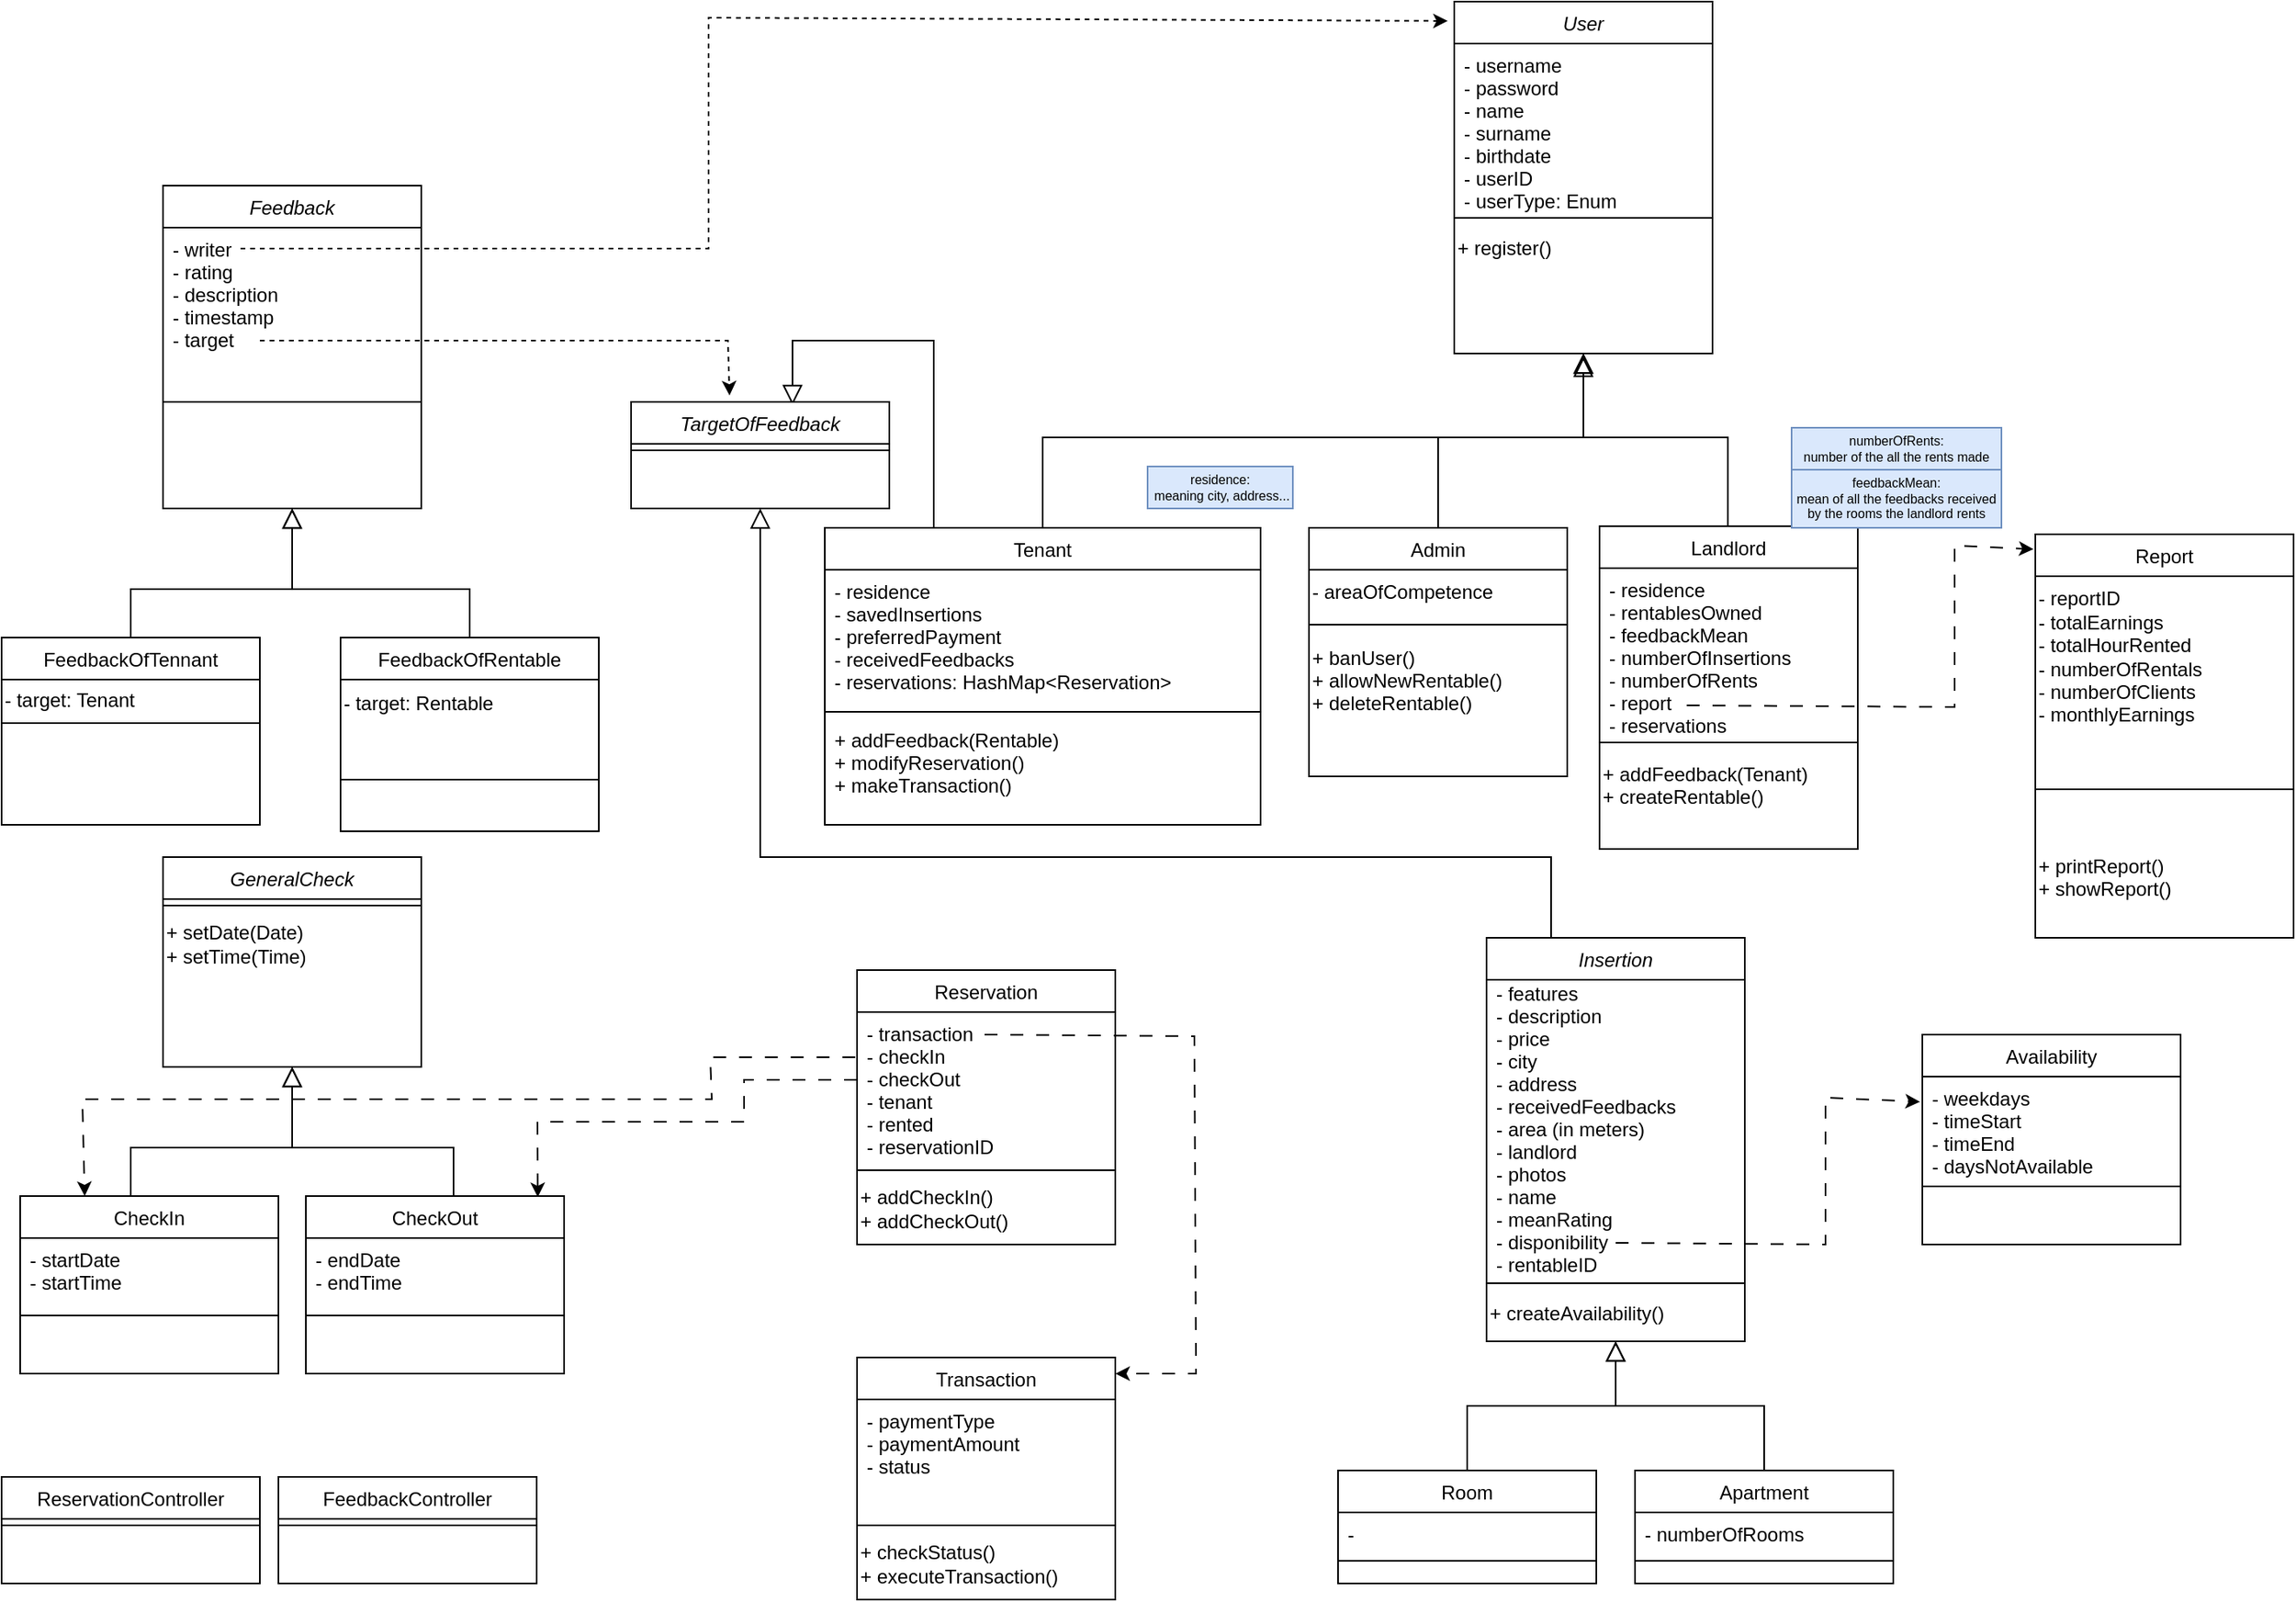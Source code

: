<mxfile version="22.1.3" type="github">
  <diagram id="C5RBs43oDa-KdzZeNtuy" name="Page-1">
    <mxGraphModel dx="2195" dy="731" grid="1" gridSize="10" guides="1" tooltips="1" connect="1" arrows="1" fold="1" page="1" pageScale="1" pageWidth="827" pageHeight="1169" math="0" shadow="0">
      <root>
        <mxCell id="WIyWlLk6GJQsqaUBKTNV-0" />
        <mxCell id="WIyWlLk6GJQsqaUBKTNV-1" parent="WIyWlLk6GJQsqaUBKTNV-0" />
        <mxCell id="zkfFHV4jXpPFQw0GAbJ--0" value="User" style="swimlane;fontStyle=2;align=center;verticalAlign=top;childLayout=stackLayout;horizontal=1;startSize=26;horizontalStack=0;resizeParent=1;resizeLast=0;collapsible=1;marginBottom=0;rounded=0;shadow=0;strokeWidth=1;" parent="WIyWlLk6GJQsqaUBKTNV-1" vertex="1">
          <mxGeometry x="220" y="40" width="160" height="218" as="geometry">
            <mxRectangle x="220" y="40" width="160" height="26" as="alternateBounds" />
          </mxGeometry>
        </mxCell>
        <mxCell id="zkfFHV4jXpPFQw0GAbJ--1" value="- username&#xa;- password&#xa;- name&#xa;- surname&#xa;- birthdate&#xa;- userID&#xa;- userType: Enum&#xa;" style="text;align=left;verticalAlign=top;spacingLeft=4;spacingRight=4;overflow=hidden;rotatable=0;points=[[0,0.5],[1,0.5]];portConstraint=eastwest;" parent="zkfFHV4jXpPFQw0GAbJ--0" vertex="1">
          <mxGeometry y="26" width="160" height="104" as="geometry" />
        </mxCell>
        <mxCell id="zkfFHV4jXpPFQw0GAbJ--4" value="" style="line;html=1;strokeWidth=1;align=left;verticalAlign=middle;spacingTop=-1;spacingLeft=3;spacingRight=3;rotatable=0;labelPosition=right;points=[];portConstraint=eastwest;" parent="zkfFHV4jXpPFQw0GAbJ--0" vertex="1">
          <mxGeometry y="130" width="160" height="8" as="geometry" />
        </mxCell>
        <mxCell id="p2NiV_iMH0gN7rx2WyT5-13" value="+ register()" style="text;html=1;align=left;verticalAlign=middle;resizable=0;points=[];autosize=1;strokeColor=none;fillColor=none;" parent="zkfFHV4jXpPFQw0GAbJ--0" vertex="1">
          <mxGeometry y="138" width="160" height="30" as="geometry" />
        </mxCell>
        <mxCell id="zkfFHV4jXpPFQw0GAbJ--6" value="Tenant" style="swimlane;fontStyle=0;align=center;verticalAlign=top;childLayout=stackLayout;horizontal=1;startSize=26;horizontalStack=0;resizeParent=1;resizeLast=0;collapsible=1;marginBottom=0;rounded=0;shadow=0;strokeWidth=1;" parent="WIyWlLk6GJQsqaUBKTNV-1" vertex="1">
          <mxGeometry x="-170" y="366" width="270" height="184" as="geometry">
            <mxRectangle x="130" y="380" width="160" height="26" as="alternateBounds" />
          </mxGeometry>
        </mxCell>
        <mxCell id="zkfFHV4jXpPFQw0GAbJ--7" value="- residence&#xa;- savedInsertions&#xa;- preferredPayment&#xa;- receivedFeedbacks&#xa;- reservations: HashMap&lt;Reservation&gt;&#xa;&#xa;" style="text;align=left;verticalAlign=top;spacingLeft=4;spacingRight=4;overflow=hidden;rotatable=0;points=[[0,0.5],[1,0.5]];portConstraint=eastwest;" parent="zkfFHV4jXpPFQw0GAbJ--6" vertex="1">
          <mxGeometry y="26" width="270" height="84" as="geometry" />
        </mxCell>
        <mxCell id="zkfFHV4jXpPFQw0GAbJ--9" value="" style="line;html=1;strokeWidth=1;align=left;verticalAlign=middle;spacingTop=-1;spacingLeft=3;spacingRight=3;rotatable=0;labelPosition=right;points=[];portConstraint=eastwest;" parent="zkfFHV4jXpPFQw0GAbJ--6" vertex="1">
          <mxGeometry y="110" width="270" height="8" as="geometry" />
        </mxCell>
        <mxCell id="zkfFHV4jXpPFQw0GAbJ--11" value="+ addFeedback(Rentable)&#xa;+ modifyReservation()&#xa;+ makeTransaction()&#xa;&#xa;" style="text;align=left;verticalAlign=top;spacingLeft=4;spacingRight=4;overflow=hidden;rotatable=0;points=[[0,0.5],[1,0.5]];portConstraint=eastwest;" parent="zkfFHV4jXpPFQw0GAbJ--6" vertex="1">
          <mxGeometry y="118" width="270" height="62" as="geometry" />
        </mxCell>
        <mxCell id="zkfFHV4jXpPFQw0GAbJ--12" value="" style="endArrow=block;endSize=10;endFill=0;shadow=0;strokeWidth=1;rounded=0;edgeStyle=elbowEdgeStyle;elbow=vertical;" parent="WIyWlLk6GJQsqaUBKTNV-1" source="zkfFHV4jXpPFQw0GAbJ--6" target="zkfFHV4jXpPFQw0GAbJ--0" edge="1">
          <mxGeometry width="160" relative="1" as="geometry">
            <mxPoint x="200" y="203" as="sourcePoint" />
            <mxPoint x="200" y="203" as="targetPoint" />
            <Array as="points">
              <mxPoint x="160" y="310" />
            </Array>
          </mxGeometry>
        </mxCell>
        <mxCell id="zkfFHV4jXpPFQw0GAbJ--13" value="Landlord" style="swimlane;fontStyle=0;align=center;verticalAlign=top;childLayout=stackLayout;horizontal=1;startSize=26;horizontalStack=0;resizeParent=1;resizeLast=0;collapsible=1;marginBottom=0;rounded=0;shadow=0;strokeWidth=1;" parent="WIyWlLk6GJQsqaUBKTNV-1" vertex="1">
          <mxGeometry x="310" y="365" width="160" height="200" as="geometry">
            <mxRectangle x="340" y="380" width="170" height="26" as="alternateBounds" />
          </mxGeometry>
        </mxCell>
        <mxCell id="zkfFHV4jXpPFQw0GAbJ--14" value="- residence&#xa;- rentablesOwned&#xa;- feedbackMean&#xa;- numberOfInsertions&#xa;- numberOfRents&#xa;- report&#xa;- reservations&#xa;" style="text;align=left;verticalAlign=top;spacingLeft=4;spacingRight=4;overflow=hidden;rotatable=0;points=[[0,0.5],[1,0.5]];portConstraint=eastwest;" parent="zkfFHV4jXpPFQw0GAbJ--13" vertex="1">
          <mxGeometry y="26" width="160" height="104" as="geometry" />
        </mxCell>
        <mxCell id="zkfFHV4jXpPFQw0GAbJ--15" value="" style="line;html=1;strokeWidth=1;align=left;verticalAlign=middle;spacingTop=-1;spacingLeft=3;spacingRight=3;rotatable=0;labelPosition=right;points=[];portConstraint=eastwest;" parent="zkfFHV4jXpPFQw0GAbJ--13" vertex="1">
          <mxGeometry y="130" width="160" height="8" as="geometry" />
        </mxCell>
        <mxCell id="p2NiV_iMH0gN7rx2WyT5-9" value="&lt;div&gt;+ addFeedback(Tenant)&lt;/div&gt;&lt;div&gt;+ createRentable()&lt;/div&gt;&lt;div&gt;&lt;br&gt;&lt;/div&gt;" style="text;html=1;align=left;verticalAlign=middle;resizable=0;points=[];autosize=1;strokeColor=none;fillColor=none;" parent="zkfFHV4jXpPFQw0GAbJ--13" vertex="1">
          <mxGeometry y="138" width="160" height="60" as="geometry" />
        </mxCell>
        <mxCell id="zkfFHV4jXpPFQw0GAbJ--16" value="" style="endArrow=block;endSize=10;endFill=0;shadow=0;strokeWidth=1;rounded=0;edgeStyle=elbowEdgeStyle;elbow=vertical;" parent="WIyWlLk6GJQsqaUBKTNV-1" edge="1">
          <mxGeometry width="160" relative="1" as="geometry">
            <mxPoint x="389.52" y="365" as="sourcePoint" />
            <mxPoint x="300" y="260" as="targetPoint" />
            <Array as="points">
              <mxPoint x="350" y="310" />
            </Array>
          </mxGeometry>
        </mxCell>
        <mxCell id="zkfFHV4jXpPFQw0GAbJ--17" value="FeedbackOfTennant" style="swimlane;fontStyle=0;align=center;verticalAlign=top;childLayout=stackLayout;horizontal=1;startSize=26;horizontalStack=0;resizeParent=1;resizeLast=0;collapsible=1;marginBottom=0;rounded=0;shadow=0;strokeWidth=1;" parent="WIyWlLk6GJQsqaUBKTNV-1" vertex="1">
          <mxGeometry x="-680" y="434" width="160" height="116" as="geometry">
            <mxRectangle x="550" y="140" width="160" height="26" as="alternateBounds" />
          </mxGeometry>
        </mxCell>
        <mxCell id="zkfFHV4jXpPFQw0GAbJ--23" value="" style="line;html=1;strokeWidth=1;align=left;verticalAlign=middle;spacingTop=-1;spacingLeft=3;spacingRight=3;rotatable=0;labelPosition=right;points=[];portConstraint=eastwest;" parent="zkfFHV4jXpPFQw0GAbJ--17" vertex="1">
          <mxGeometry y="26" width="160" height="54" as="geometry" />
        </mxCell>
        <mxCell id="wfxfI5iOZnwXjlkPvfiG-5" value="Report" style="swimlane;fontStyle=0;align=center;verticalAlign=top;childLayout=stackLayout;horizontal=1;startSize=26;horizontalStack=0;resizeParent=1;resizeLast=0;collapsible=1;marginBottom=0;rounded=0;shadow=0;strokeWidth=1;" parent="WIyWlLk6GJQsqaUBKTNV-1" vertex="1">
          <mxGeometry x="580" y="370" width="160" height="250" as="geometry">
            <mxRectangle x="340" y="380" width="170" height="26" as="alternateBounds" />
          </mxGeometry>
        </mxCell>
        <mxCell id="p2NiV_iMH0gN7rx2WyT5-6" value="&lt;div&gt;- reportID&lt;/div&gt;&lt;div&gt;- totalEarnings&lt;/div&gt;&lt;div&gt;- totalHourRented&lt;/div&gt;&lt;div&gt;- numberOfRentals&lt;/div&gt;&lt;div&gt;- numberOfClients&lt;br&gt;&lt;/div&gt;&lt;div&gt;- monthlyEarnings&lt;br&gt;&lt;/div&gt;" style="text;html=1;align=left;verticalAlign=middle;resizable=0;points=[];autosize=1;strokeColor=none;fillColor=none;" parent="wfxfI5iOZnwXjlkPvfiG-5" vertex="1">
          <mxGeometry y="26" width="160" height="100" as="geometry" />
        </mxCell>
        <mxCell id="wfxfI5iOZnwXjlkPvfiG-7" value="" style="line;html=1;strokeWidth=1;align=left;verticalAlign=middle;spacingTop=-1;spacingLeft=3;spacingRight=3;rotatable=0;labelPosition=right;points=[];portConstraint=eastwest;" parent="wfxfI5iOZnwXjlkPvfiG-5" vertex="1">
          <mxGeometry y="126" width="160" height="64" as="geometry" />
        </mxCell>
        <mxCell id="p2NiV_iMH0gN7rx2WyT5-11" value="&lt;div&gt;+ printReport()&lt;/div&gt;&lt;div&gt;+ showReport()&lt;/div&gt;&lt;div&gt;&lt;br&gt;&lt;/div&gt;" style="text;html=1;align=left;verticalAlign=middle;resizable=0;points=[];autosize=1;strokeColor=none;fillColor=none;" parent="wfxfI5iOZnwXjlkPvfiG-5" vertex="1">
          <mxGeometry y="190" width="160" height="60" as="geometry" />
        </mxCell>
        <mxCell id="wfxfI5iOZnwXjlkPvfiG-14" value="Insertion" style="swimlane;fontStyle=2;align=center;verticalAlign=top;childLayout=stackLayout;horizontal=1;startSize=26;horizontalStack=0;resizeParent=1;resizeLast=0;collapsible=1;marginBottom=0;rounded=0;shadow=0;strokeWidth=1;" parent="WIyWlLk6GJQsqaUBKTNV-1" vertex="1">
          <mxGeometry x="240" y="620" width="160" height="250" as="geometry">
            <mxRectangle x="340" y="380" width="170" height="26" as="alternateBounds" />
          </mxGeometry>
        </mxCell>
        <mxCell id="wfxfI5iOZnwXjlkPvfiG-15" value="- features&#xa;- description&#xa;- price&#xa;- city&#xa;- address&#xa;- receivedFeedbacks&#xa;- area (in meters)&#xa;- landlord&#xa;- photos&#xa;- name&#xa;- meanRating&#xa;- disponibility&#xa;- rentableID&#xa;&#xa;&#xa;&#xa;&#xa;&#xa;&#xa;" style="text;align=left;verticalAlign=middle;spacingLeft=4;spacingRight=4;overflow=hidden;rotatable=0;points=[[0,0.5],[1,0.5]];portConstraint=eastwest;labelPosition=center;verticalLabelPosition=middle;" parent="wfxfI5iOZnwXjlkPvfiG-14" vertex="1">
          <mxGeometry y="26" width="160" height="184" as="geometry" />
        </mxCell>
        <mxCell id="wfxfI5iOZnwXjlkPvfiG-16" value="" style="line;html=1;strokeWidth=1;align=left;verticalAlign=middle;spacingTop=-1;spacingLeft=3;spacingRight=3;rotatable=0;labelPosition=right;points=[];portConstraint=eastwest;" parent="wfxfI5iOZnwXjlkPvfiG-14" vertex="1">
          <mxGeometry y="210" width="160" height="8" as="geometry" />
        </mxCell>
        <mxCell id="p2NiV_iMH0gN7rx2WyT5-10" value="&lt;div&gt;+ createAvailability()&lt;/div&gt;" style="text;html=1;align=left;verticalAlign=middle;resizable=0;points=[];autosize=1;strokeColor=none;fillColor=none;" parent="wfxfI5iOZnwXjlkPvfiG-14" vertex="1">
          <mxGeometry y="218" width="160" height="30" as="geometry" />
        </mxCell>
        <mxCell id="wfxfI5iOZnwXjlkPvfiG-17" value="Room" style="swimlane;fontStyle=0;align=center;verticalAlign=top;childLayout=stackLayout;horizontal=1;startSize=26;horizontalStack=0;resizeParent=1;resizeLast=0;collapsible=1;marginBottom=0;rounded=0;shadow=0;strokeWidth=1;" parent="WIyWlLk6GJQsqaUBKTNV-1" vertex="1">
          <mxGeometry x="148" y="950" width="160" height="70" as="geometry">
            <mxRectangle x="340" y="380" width="170" height="26" as="alternateBounds" />
          </mxGeometry>
        </mxCell>
        <mxCell id="wfxfI5iOZnwXjlkPvfiG-18" value="- " style="text;align=left;verticalAlign=top;spacingLeft=4;spacingRight=4;overflow=hidden;rotatable=0;points=[[0,0.5],[1,0.5]];portConstraint=eastwest;" parent="wfxfI5iOZnwXjlkPvfiG-17" vertex="1">
          <mxGeometry y="26" width="160" height="26" as="geometry" />
        </mxCell>
        <mxCell id="wfxfI5iOZnwXjlkPvfiG-19" value="" style="line;html=1;strokeWidth=1;align=left;verticalAlign=middle;spacingTop=-1;spacingLeft=3;spacingRight=3;rotatable=0;labelPosition=right;points=[];portConstraint=eastwest;" parent="wfxfI5iOZnwXjlkPvfiG-17" vertex="1">
          <mxGeometry y="52" width="160" height="8" as="geometry" />
        </mxCell>
        <mxCell id="wfxfI5iOZnwXjlkPvfiG-20" value="Apartment" style="swimlane;fontStyle=0;align=center;verticalAlign=top;childLayout=stackLayout;horizontal=1;startSize=26;horizontalStack=0;resizeParent=1;resizeLast=0;collapsible=1;marginBottom=0;rounded=0;shadow=0;strokeWidth=1;" parent="WIyWlLk6GJQsqaUBKTNV-1" vertex="1">
          <mxGeometry x="332" y="950" width="160" height="70" as="geometry">
            <mxRectangle x="340" y="380" width="170" height="26" as="alternateBounds" />
          </mxGeometry>
        </mxCell>
        <mxCell id="wfxfI5iOZnwXjlkPvfiG-21" value="- numberOfRooms" style="text;align=left;verticalAlign=top;spacingLeft=4;spacingRight=4;overflow=hidden;rotatable=0;points=[[0,0.5],[1,0.5]];portConstraint=eastwest;" parent="wfxfI5iOZnwXjlkPvfiG-20" vertex="1">
          <mxGeometry y="26" width="160" height="26" as="geometry" />
        </mxCell>
        <mxCell id="wfxfI5iOZnwXjlkPvfiG-22" value="" style="line;html=1;strokeWidth=1;align=left;verticalAlign=middle;spacingTop=-1;spacingLeft=3;spacingRight=3;rotatable=0;labelPosition=right;points=[];portConstraint=eastwest;" parent="wfxfI5iOZnwXjlkPvfiG-20" vertex="1">
          <mxGeometry y="52" width="160" height="8" as="geometry" />
        </mxCell>
        <mxCell id="wfxfI5iOZnwXjlkPvfiG-23" value="Reservation" style="swimlane;fontStyle=0;align=center;verticalAlign=top;childLayout=stackLayout;horizontal=1;startSize=26;horizontalStack=0;resizeParent=1;resizeLast=0;collapsible=1;marginBottom=0;rounded=0;shadow=0;strokeWidth=1;" parent="WIyWlLk6GJQsqaUBKTNV-1" vertex="1">
          <mxGeometry x="-150" y="640" width="160" height="170" as="geometry">
            <mxRectangle x="340" y="380" width="170" height="26" as="alternateBounds" />
          </mxGeometry>
        </mxCell>
        <mxCell id="wfxfI5iOZnwXjlkPvfiG-24" value="- transaction&#xa;- checkIn&#xa;- checkOut&#xa;- tenant&#xa;- rented&#xa;- reservationID&#xa;&#xa;" style="text;align=left;verticalAlign=top;spacingLeft=4;spacingRight=4;overflow=hidden;rotatable=0;points=[[0,0.5],[1,0.5]];portConstraint=eastwest;" parent="wfxfI5iOZnwXjlkPvfiG-23" vertex="1">
          <mxGeometry y="26" width="160" height="94" as="geometry" />
        </mxCell>
        <mxCell id="wfxfI5iOZnwXjlkPvfiG-25" value="" style="line;html=1;strokeWidth=1;align=left;verticalAlign=middle;spacingTop=-1;spacingLeft=3;spacingRight=3;rotatable=0;labelPosition=right;points=[];portConstraint=eastwest;" parent="wfxfI5iOZnwXjlkPvfiG-23" vertex="1">
          <mxGeometry y="120" width="160" height="8" as="geometry" />
        </mxCell>
        <mxCell id="p2NiV_iMH0gN7rx2WyT5-7" value="&lt;div&gt;+ addCheckIn()&lt;/div&gt;&lt;div&gt;+ addCheckOut()&lt;/div&gt;" style="text;html=1;align=left;verticalAlign=middle;resizable=0;points=[];autosize=1;strokeColor=none;fillColor=none;" parent="wfxfI5iOZnwXjlkPvfiG-23" vertex="1">
          <mxGeometry y="128" width="160" height="40" as="geometry" />
        </mxCell>
        <mxCell id="wfxfI5iOZnwXjlkPvfiG-26" value="Transaction" style="swimlane;fontStyle=0;align=center;verticalAlign=top;childLayout=stackLayout;horizontal=1;startSize=26;horizontalStack=0;resizeParent=1;resizeLast=0;collapsible=1;marginBottom=0;rounded=0;shadow=0;strokeWidth=1;" parent="WIyWlLk6GJQsqaUBKTNV-1" vertex="1">
          <mxGeometry x="-150" y="880" width="160" height="150" as="geometry">
            <mxRectangle x="340" y="380" width="170" height="26" as="alternateBounds" />
          </mxGeometry>
        </mxCell>
        <mxCell id="wfxfI5iOZnwXjlkPvfiG-27" value="- paymentType&#xa;- paymentAmount&#xa;- status&#xa;" style="text;align=left;verticalAlign=top;spacingLeft=4;spacingRight=4;overflow=hidden;rotatable=0;points=[[0,0.5],[1,0.5]];portConstraint=eastwest;" parent="wfxfI5iOZnwXjlkPvfiG-26" vertex="1">
          <mxGeometry y="26" width="160" height="74" as="geometry" />
        </mxCell>
        <mxCell id="wfxfI5iOZnwXjlkPvfiG-28" value="" style="line;html=1;strokeWidth=1;align=left;verticalAlign=middle;spacingTop=-1;spacingLeft=3;spacingRight=3;rotatable=0;labelPosition=right;points=[];portConstraint=eastwest;" parent="wfxfI5iOZnwXjlkPvfiG-26" vertex="1">
          <mxGeometry y="100" width="160" height="8" as="geometry" />
        </mxCell>
        <mxCell id="p2NiV_iMH0gN7rx2WyT5-8" value="&lt;div&gt;+ checkStatus()&lt;br&gt;&lt;/div&gt;&lt;div&gt;+ executeTransaction()&lt;br&gt;&lt;/div&gt;" style="text;html=1;align=left;verticalAlign=middle;resizable=0;points=[];autosize=1;strokeColor=none;fillColor=none;" parent="wfxfI5iOZnwXjlkPvfiG-26" vertex="1">
          <mxGeometry y="108" width="160" height="40" as="geometry" />
        </mxCell>
        <mxCell id="wfxfI5iOZnwXjlkPvfiG-55" value="Feedback" style="swimlane;fontStyle=2;align=center;verticalAlign=top;childLayout=stackLayout;horizontal=1;startSize=26;horizontalStack=0;resizeParent=1;resizeLast=0;collapsible=1;marginBottom=0;rounded=0;shadow=0;strokeWidth=1;" parent="WIyWlLk6GJQsqaUBKTNV-1" vertex="1">
          <mxGeometry x="-580" y="154" width="160" height="200" as="geometry">
            <mxRectangle x="340" y="380" width="170" height="26" as="alternateBounds" />
          </mxGeometry>
        </mxCell>
        <mxCell id="wfxfI5iOZnwXjlkPvfiG-56" value="- writer&#xa;- rating&#xa;- description&#xa;- timestamp&#xa;- target&#xa;" style="text;align=left;verticalAlign=top;spacingLeft=4;spacingRight=4;overflow=hidden;rotatable=0;points=[[0,0.5],[1,0.5]];portConstraint=eastwest;" parent="wfxfI5iOZnwXjlkPvfiG-55" vertex="1">
          <mxGeometry y="26" width="160" height="104" as="geometry" />
        </mxCell>
        <mxCell id="wfxfI5iOZnwXjlkPvfiG-74" value="" style="endArrow=block;endSize=10;endFill=0;shadow=0;strokeWidth=1;rounded=0;edgeStyle=elbowEdgeStyle;elbow=vertical;exitX=0.25;exitY=0;exitDx=0;exitDy=0;" parent="wfxfI5iOZnwXjlkPvfiG-55" source="zkfFHV4jXpPFQw0GAbJ--6" edge="1">
          <mxGeometry width="160" relative="1" as="geometry">
            <mxPoint x="30" y="160.0" as="sourcePoint" />
            <mxPoint x="390" y="136" as="targetPoint" />
            <Array as="points">
              <mxPoint x="480" y="96" />
            </Array>
          </mxGeometry>
        </mxCell>
        <mxCell id="wfxfI5iOZnwXjlkPvfiG-57" value="" style="line;html=1;strokeWidth=1;align=left;verticalAlign=middle;spacingTop=-1;spacingLeft=3;spacingRight=3;rotatable=0;labelPosition=right;points=[];portConstraint=eastwest;" parent="wfxfI5iOZnwXjlkPvfiG-55" vertex="1">
          <mxGeometry y="130" width="160" height="8" as="geometry" />
        </mxCell>
        <mxCell id="wfxfI5iOZnwXjlkPvfiG-60" value="" style="endArrow=block;endSize=10;endFill=0;shadow=0;strokeWidth=1;rounded=0;edgeStyle=elbowEdgeStyle;elbow=vertical;exitX=0.5;exitY=0;exitDx=0;exitDy=0;" parent="WIyWlLk6GJQsqaUBKTNV-1" source="wfxfI5iOZnwXjlkPvfiG-2" edge="1">
          <mxGeometry width="160" relative="1" as="geometry">
            <mxPoint x="10" y="358.0" as="sourcePoint" />
            <mxPoint x="300" y="258" as="targetPoint" />
            <Array as="points">
              <mxPoint x="260" y="310" />
            </Array>
          </mxGeometry>
        </mxCell>
        <mxCell id="wfxfI5iOZnwXjlkPvfiG-61" value="" style="endArrow=block;endSize=10;endFill=0;shadow=0;strokeWidth=1;rounded=0;edgeStyle=elbowEdgeStyle;elbow=vertical;" parent="WIyWlLk6GJQsqaUBKTNV-1" edge="1">
          <mxGeometry width="160" relative="1" as="geometry">
            <mxPoint x="-390" y="434" as="sourcePoint" />
            <mxPoint x="-500" y="354" as="targetPoint" />
            <Array as="points">
              <mxPoint x="-450" y="404" />
            </Array>
          </mxGeometry>
        </mxCell>
        <mxCell id="wfxfI5iOZnwXjlkPvfiG-62" value="" style="endArrow=block;endSize=10;endFill=0;shadow=0;strokeWidth=1;rounded=0;edgeStyle=elbowEdgeStyle;elbow=vertical;" parent="WIyWlLk6GJQsqaUBKTNV-1" edge="1">
          <mxGeometry width="160" relative="1" as="geometry">
            <mxPoint x="-600" y="434" as="sourcePoint" />
            <mxPoint x="-500" y="354" as="targetPoint" />
            <Array as="points">
              <mxPoint x="-550" y="404" />
            </Array>
          </mxGeometry>
        </mxCell>
        <mxCell id="wfxfI5iOZnwXjlkPvfiG-63" value="" style="endArrow=block;endSize=10;endFill=0;shadow=0;strokeWidth=1;rounded=0;edgeStyle=elbowEdgeStyle;elbow=vertical;exitX=0.5;exitY=0;exitDx=0;exitDy=0;" parent="WIyWlLk6GJQsqaUBKTNV-1" source="wfxfI5iOZnwXjlkPvfiG-17" edge="1">
          <mxGeometry width="160" relative="1" as="geometry">
            <mxPoint x="310" y="890" as="sourcePoint" />
            <mxPoint x="320" y="870" as="targetPoint" />
            <Array as="points" />
          </mxGeometry>
        </mxCell>
        <mxCell id="wfxfI5iOZnwXjlkPvfiG-64" value="" style="endArrow=block;endSize=10;endFill=0;shadow=0;strokeWidth=1;rounded=0;edgeStyle=elbowEdgeStyle;elbow=vertical;exitX=0.5;exitY=0;exitDx=0;exitDy=0;entryX=0.5;entryY=1;entryDx=0;entryDy=0;" parent="WIyWlLk6GJQsqaUBKTNV-1" source="wfxfI5iOZnwXjlkPvfiG-20" target="wfxfI5iOZnwXjlkPvfiG-14" edge="1">
          <mxGeometry width="160" relative="1" as="geometry">
            <mxPoint x="320" y="900" as="sourcePoint" />
            <mxPoint x="390" y="790" as="targetPoint" />
            <Array as="points" />
          </mxGeometry>
        </mxCell>
        <mxCell id="wfxfI5iOZnwXjlkPvfiG-65" value="&lt;div style=&quot;font-size: 8px;&quot;&gt;feedbackMean:&lt;/div&gt;mean of all the feedbacks received by the rooms the landlord rents" style="text;html=1;strokeColor=#6c8ebf;fillColor=#dae8fc;align=center;verticalAlign=middle;whiteSpace=wrap;rounded=0;fontSize=8;" parent="WIyWlLk6GJQsqaUBKTNV-1" vertex="1">
          <mxGeometry x="429" y="330" width="130" height="36" as="geometry" />
        </mxCell>
        <mxCell id="wfxfI5iOZnwXjlkPvfiG-66" value="&lt;div style=&quot;font-size: 8px;&quot;&gt;numberOfRents:&lt;/div&gt;number of the all the rents made " style="text;html=1;strokeColor=#6c8ebf;fillColor=#dae8fc;align=center;verticalAlign=middle;whiteSpace=wrap;rounded=0;fontSize=8;" parent="WIyWlLk6GJQsqaUBKTNV-1" vertex="1">
          <mxGeometry x="429" y="304" width="130" height="26" as="geometry" />
        </mxCell>
        <mxCell id="wfxfI5iOZnwXjlkPvfiG-71" value="TargetOfFeedback" style="swimlane;fontStyle=2;align=center;verticalAlign=top;childLayout=stackLayout;horizontal=1;startSize=26;horizontalStack=0;resizeParent=1;resizeLast=0;collapsible=1;marginBottom=0;rounded=0;shadow=0;strokeWidth=1;" parent="WIyWlLk6GJQsqaUBKTNV-1" vertex="1">
          <mxGeometry x="-290" y="288" width="160" height="66" as="geometry">
            <mxRectangle x="340" y="380" width="170" height="26" as="alternateBounds" />
          </mxGeometry>
        </mxCell>
        <mxCell id="wfxfI5iOZnwXjlkPvfiG-73" value="" style="line;html=1;strokeWidth=1;align=left;verticalAlign=middle;spacingTop=-1;spacingLeft=3;spacingRight=3;rotatable=0;labelPosition=right;points=[];portConstraint=eastwest;" parent="wfxfI5iOZnwXjlkPvfiG-71" vertex="1">
          <mxGeometry y="26" width="160" height="8" as="geometry" />
        </mxCell>
        <mxCell id="wfxfI5iOZnwXjlkPvfiG-72" value="&#xa;" style="text;align=left;verticalAlign=top;spacingLeft=4;spacingRight=4;overflow=hidden;rotatable=0;points=[[0,0.5],[1,0.5]];portConstraint=eastwest;" parent="wfxfI5iOZnwXjlkPvfiG-71" vertex="1">
          <mxGeometry y="34" width="160" height="26" as="geometry" />
        </mxCell>
        <mxCell id="wfxfI5iOZnwXjlkPvfiG-76" value="" style="endArrow=block;endSize=10;endFill=0;shadow=0;strokeWidth=1;rounded=0;edgeStyle=elbowEdgeStyle;elbow=vertical;exitX=0.25;exitY=0;exitDx=0;exitDy=0;entryX=0.5;entryY=1;entryDx=0;entryDy=0;" parent="WIyWlLk6GJQsqaUBKTNV-1" source="wfxfI5iOZnwXjlkPvfiG-14" target="wfxfI5iOZnwXjlkPvfiG-71" edge="1">
          <mxGeometry width="160" relative="1" as="geometry">
            <mxPoint x="319" y="572" as="sourcePoint" />
            <mxPoint x="-100" y="530" as="targetPoint" />
            <Array as="points">
              <mxPoint x="40" y="570" />
            </Array>
          </mxGeometry>
        </mxCell>
        <mxCell id="wfxfI5iOZnwXjlkPvfiG-2" value="Admin" style="swimlane;fontStyle=0;align=center;verticalAlign=top;childLayout=stackLayout;horizontal=1;startSize=26;horizontalStack=0;resizeParent=1;resizeLast=0;collapsible=1;marginBottom=0;rounded=0;shadow=0;strokeWidth=1;" parent="WIyWlLk6GJQsqaUBKTNV-1" vertex="1">
          <mxGeometry x="130" y="366" width="160" height="154" as="geometry">
            <mxRectangle x="340" y="380" width="170" height="26" as="alternateBounds" />
          </mxGeometry>
        </mxCell>
        <mxCell id="wfxfI5iOZnwXjlkPvfiG-67" value="- areaOfCompetence" style="text;html=1;align=left;verticalAlign=top;resizable=0;points=[];autosize=1;strokeColor=none;fillColor=none;" parent="wfxfI5iOZnwXjlkPvfiG-2" vertex="1">
          <mxGeometry y="26" width="160" height="30" as="geometry" />
        </mxCell>
        <mxCell id="wfxfI5iOZnwXjlkPvfiG-4" value="" style="line;html=1;strokeWidth=1;align=left;verticalAlign=middle;spacingTop=-1;spacingLeft=3;spacingRight=3;rotatable=0;labelPosition=right;points=[];portConstraint=eastwest;" parent="wfxfI5iOZnwXjlkPvfiG-2" vertex="1">
          <mxGeometry y="56" width="160" height="8" as="geometry" />
        </mxCell>
        <mxCell id="p2NiV_iMH0gN7rx2WyT5-12" value="&lt;div&gt;+ banUser()&lt;/div&gt;&lt;div&gt;+ allowNewRentable()&lt;/div&gt;&lt;div&gt;+ deleteRentable()&lt;/div&gt;&lt;div&gt;&lt;br&gt;&lt;/div&gt;&lt;div&gt;&lt;br&gt;&lt;/div&gt;" style="text;html=1;align=left;verticalAlign=middle;resizable=0;points=[];autosize=1;strokeColor=none;fillColor=none;" parent="wfxfI5iOZnwXjlkPvfiG-2" vertex="1">
          <mxGeometry y="64" width="160" height="90" as="geometry" />
        </mxCell>
        <mxCell id="wfxfI5iOZnwXjlkPvfiG-53" value="&lt;div style=&quot;font-size: 8px;&quot;&gt;residence:&lt;/div&gt;&lt;div style=&quot;font-size: 8px;&quot;&gt;&amp;nbsp;meaning city, address...&lt;/div&gt;" style="text;html=1;strokeColor=#6c8ebf;fillColor=#dae8fc;align=center;verticalAlign=middle;whiteSpace=wrap;rounded=0;fontSize=8;" parent="WIyWlLk6GJQsqaUBKTNV-1" vertex="1">
          <mxGeometry x="30" y="328" width="90" height="26" as="geometry" />
        </mxCell>
        <mxCell id="wfxfI5iOZnwXjlkPvfiG-78" value="" style="endArrow=classic;html=1;rounded=0;dashed=1;" parent="WIyWlLk6GJQsqaUBKTNV-1" edge="1">
          <mxGeometry width="50" height="50" relative="1" as="geometry">
            <mxPoint x="-520" y="250" as="sourcePoint" />
            <mxPoint x="-229" y="284" as="targetPoint" />
            <Array as="points">
              <mxPoint x="-230" y="250" />
            </Array>
          </mxGeometry>
        </mxCell>
        <mxCell id="wfxfI5iOZnwXjlkPvfiG-79" value="" style="endArrow=classic;html=1;rounded=0;entryX=-0.007;entryY=0.037;entryDx=0;entryDy=0;entryPerimeter=0;dashed=1;dashPattern=8 8;" parent="WIyWlLk6GJQsqaUBKTNV-1" target="wfxfI5iOZnwXjlkPvfiG-5" edge="1">
          <mxGeometry width="50" height="50" relative="1" as="geometry">
            <mxPoint x="364" y="476" as="sourcePoint" />
            <mxPoint x="580" y="410" as="targetPoint" />
            <Array as="points">
              <mxPoint x="530" y="477" />
              <mxPoint x="530" y="377" />
            </Array>
          </mxGeometry>
        </mxCell>
        <mxCell id="wfxfI5iOZnwXjlkPvfiG-8" value="Availability" style="swimlane;fontStyle=0;align=center;verticalAlign=top;childLayout=stackLayout;horizontal=1;startSize=26;horizontalStack=0;resizeParent=1;resizeLast=0;collapsible=1;marginBottom=0;rounded=0;shadow=0;strokeWidth=1;" parent="WIyWlLk6GJQsqaUBKTNV-1" vertex="1">
          <mxGeometry x="510" y="680" width="160" height="130" as="geometry">
            <mxRectangle x="340" y="380" width="170" height="26" as="alternateBounds" />
          </mxGeometry>
        </mxCell>
        <mxCell id="wfxfI5iOZnwXjlkPvfiG-9" value="- weekdays&#xa;- timeStart&#xa;- timeEnd&#xa;- daysNotAvailable&#xa;&#xa;&#xa;" style="text;align=left;verticalAlign=top;spacingLeft=4;spacingRight=4;overflow=hidden;rotatable=0;points=[[0,0.5],[1,0.5]];portConstraint=eastwest;" parent="wfxfI5iOZnwXjlkPvfiG-8" vertex="1">
          <mxGeometry y="26" width="160" height="64" as="geometry" />
        </mxCell>
        <mxCell id="wfxfI5iOZnwXjlkPvfiG-10" value="" style="line;html=1;strokeWidth=1;align=left;verticalAlign=middle;spacingTop=-1;spacingLeft=3;spacingRight=3;rotatable=0;labelPosition=right;points=[];portConstraint=eastwest;" parent="wfxfI5iOZnwXjlkPvfiG-8" vertex="1">
          <mxGeometry y="90" width="160" height="8" as="geometry" />
        </mxCell>
        <mxCell id="wfxfI5iOZnwXjlkPvfiG-80" value="" style="endArrow=classic;html=1;rounded=0;entryX=-0.009;entryY=0.244;entryDx=0;entryDy=0;entryPerimeter=0;dashed=1;dashPattern=8 8;" parent="WIyWlLk6GJQsqaUBKTNV-1" target="wfxfI5iOZnwXjlkPvfiG-9" edge="1">
          <mxGeometry width="50" height="50" relative="1" as="geometry">
            <mxPoint x="320" y="809" as="sourcePoint" />
            <mxPoint x="534" y="719" as="targetPoint" />
            <Array as="points">
              <mxPoint x="450" y="810" />
              <mxPoint x="450" y="719" />
            </Array>
          </mxGeometry>
        </mxCell>
        <mxCell id="wfxfI5iOZnwXjlkPvfiG-81" value="CheckIn" style="swimlane;fontStyle=0;align=center;verticalAlign=top;childLayout=stackLayout;horizontal=1;startSize=26;horizontalStack=0;resizeParent=1;resizeLast=0;collapsible=1;marginBottom=0;rounded=0;shadow=0;strokeWidth=1;" parent="WIyWlLk6GJQsqaUBKTNV-1" vertex="1">
          <mxGeometry x="-668.5" y="780" width="160" height="110" as="geometry">
            <mxRectangle x="340" y="380" width="170" height="26" as="alternateBounds" />
          </mxGeometry>
        </mxCell>
        <mxCell id="wfxfI5iOZnwXjlkPvfiG-82" value="- startDate&#xa;- startTime&#xa;" style="text;align=left;verticalAlign=top;spacingLeft=4;spacingRight=4;overflow=hidden;rotatable=0;points=[[0,0.5],[1,0.5]];portConstraint=eastwest;" parent="wfxfI5iOZnwXjlkPvfiG-81" vertex="1">
          <mxGeometry y="26" width="160" height="44" as="geometry" />
        </mxCell>
        <mxCell id="wfxfI5iOZnwXjlkPvfiG-83" value="" style="line;html=1;strokeWidth=1;align=left;verticalAlign=middle;spacingTop=-1;spacingLeft=3;spacingRight=3;rotatable=0;labelPosition=right;points=[];portConstraint=eastwest;" parent="wfxfI5iOZnwXjlkPvfiG-81" vertex="1">
          <mxGeometry y="70" width="160" height="8" as="geometry" />
        </mxCell>
        <mxCell id="wfxfI5iOZnwXjlkPvfiG-85" value="CheckOut" style="swimlane;fontStyle=0;align=center;verticalAlign=top;childLayout=stackLayout;horizontal=1;startSize=26;horizontalStack=0;resizeParent=1;resizeLast=0;collapsible=1;marginBottom=0;rounded=0;shadow=0;strokeWidth=1;" parent="WIyWlLk6GJQsqaUBKTNV-1" vertex="1">
          <mxGeometry x="-491.5" y="780" width="160" height="110" as="geometry">
            <mxRectangle x="340" y="380" width="170" height="26" as="alternateBounds" />
          </mxGeometry>
        </mxCell>
        <mxCell id="wfxfI5iOZnwXjlkPvfiG-86" value="- endDate&#xa;- endTime&#xa;" style="text;align=left;verticalAlign=top;spacingLeft=4;spacingRight=4;overflow=hidden;rotatable=0;points=[[0,0.5],[1,0.5]];portConstraint=eastwest;" parent="wfxfI5iOZnwXjlkPvfiG-85" vertex="1">
          <mxGeometry y="26" width="160" height="44" as="geometry" />
        </mxCell>
        <mxCell id="wfxfI5iOZnwXjlkPvfiG-87" value="" style="line;html=1;strokeWidth=1;align=left;verticalAlign=middle;spacingTop=-1;spacingLeft=3;spacingRight=3;rotatable=0;labelPosition=right;points=[];portConstraint=eastwest;" parent="wfxfI5iOZnwXjlkPvfiG-85" vertex="1">
          <mxGeometry y="70" width="160" height="8" as="geometry" />
        </mxCell>
        <mxCell id="wfxfI5iOZnwXjlkPvfiG-88" value="GeneralCheck" style="swimlane;fontStyle=2;align=center;verticalAlign=top;childLayout=stackLayout;horizontal=1;startSize=26;horizontalStack=0;resizeParent=1;resizeLast=0;collapsible=1;marginBottom=0;rounded=0;shadow=0;strokeWidth=1;" parent="WIyWlLk6GJQsqaUBKTNV-1" vertex="1">
          <mxGeometry x="-580" y="570" width="160" height="130" as="geometry">
            <mxRectangle x="340" y="380" width="170" height="26" as="alternateBounds" />
          </mxGeometry>
        </mxCell>
        <mxCell id="wfxfI5iOZnwXjlkPvfiG-90" value="" style="line;html=1;strokeWidth=1;align=left;verticalAlign=middle;spacingTop=-1;spacingLeft=3;spacingRight=3;rotatable=0;labelPosition=right;points=[];portConstraint=eastwest;" parent="wfxfI5iOZnwXjlkPvfiG-88" vertex="1">
          <mxGeometry y="26" width="160" height="8" as="geometry" />
        </mxCell>
        <mxCell id="p2NiV_iMH0gN7rx2WyT5-14" value="&lt;div&gt;+ setDate(Date)&lt;/div&gt;&lt;div&gt;+ setTime(Time)&lt;br&gt;&lt;/div&gt;" style="text;html=1;align=left;verticalAlign=middle;resizable=0;points=[];autosize=1;strokeColor=none;fillColor=none;" parent="wfxfI5iOZnwXjlkPvfiG-88" vertex="1">
          <mxGeometry y="34" width="160" height="40" as="geometry" />
        </mxCell>
        <mxCell id="wfxfI5iOZnwXjlkPvfiG-91" value="" style="endArrow=block;endSize=10;endFill=0;shadow=0;strokeWidth=1;rounded=0;edgeStyle=elbowEdgeStyle;elbow=vertical;" parent="WIyWlLk6GJQsqaUBKTNV-1" edge="1">
          <mxGeometry width="160" relative="1" as="geometry">
            <mxPoint x="-400" y="780" as="sourcePoint" />
            <mxPoint x="-500" y="700" as="targetPoint" />
            <Array as="points">
              <mxPoint x="-450" y="750" />
            </Array>
          </mxGeometry>
        </mxCell>
        <mxCell id="wfxfI5iOZnwXjlkPvfiG-92" value="" style="endArrow=block;endSize=10;endFill=0;shadow=0;strokeWidth=1;rounded=0;edgeStyle=elbowEdgeStyle;elbow=vertical;" parent="WIyWlLk6GJQsqaUBKTNV-1" edge="1">
          <mxGeometry width="160" relative="1" as="geometry">
            <mxPoint x="-600" y="780" as="sourcePoint" />
            <mxPoint x="-500" y="700" as="targetPoint" />
            <Array as="points">
              <mxPoint x="-550" y="750" />
            </Array>
          </mxGeometry>
        </mxCell>
        <mxCell id="wfxfI5iOZnwXjlkPvfiG-93" value="FeedbackOfRentable" style="swimlane;fontStyle=0;align=center;verticalAlign=top;childLayout=stackLayout;horizontal=1;startSize=26;horizontalStack=0;resizeParent=1;resizeLast=0;collapsible=1;marginBottom=0;rounded=0;shadow=0;strokeWidth=1;" parent="WIyWlLk6GJQsqaUBKTNV-1" vertex="1">
          <mxGeometry x="-470" y="434" width="160" height="120" as="geometry">
            <mxRectangle x="550" y="140" width="160" height="26" as="alternateBounds" />
          </mxGeometry>
        </mxCell>
        <mxCell id="p2NiV_iMH0gN7rx2WyT5-5" value="- target: Rentable" style="text;html=1;align=left;verticalAlign=middle;resizable=0;points=[];autosize=1;strokeColor=none;fillColor=none;" parent="wfxfI5iOZnwXjlkPvfiG-93" vertex="1">
          <mxGeometry y="26" width="160" height="30" as="geometry" />
        </mxCell>
        <mxCell id="wfxfI5iOZnwXjlkPvfiG-94" value="" style="line;html=1;strokeWidth=1;align=left;verticalAlign=middle;spacingTop=-1;spacingLeft=3;spacingRight=3;rotatable=0;labelPosition=right;points=[];portConstraint=eastwest;" parent="wfxfI5iOZnwXjlkPvfiG-93" vertex="1">
          <mxGeometry y="56" width="160" height="64" as="geometry" />
        </mxCell>
        <mxCell id="wfxfI5iOZnwXjlkPvfiG-95" value="ReservationController" style="swimlane;fontStyle=0;align=center;verticalAlign=top;childLayout=stackLayout;horizontal=1;startSize=26;horizontalStack=0;resizeParent=1;resizeLast=0;collapsible=1;marginBottom=0;rounded=0;shadow=0;strokeWidth=1;" parent="WIyWlLk6GJQsqaUBKTNV-1" vertex="1">
          <mxGeometry x="-680" y="954" width="160" height="66" as="geometry">
            <mxRectangle x="550" y="140" width="160" height="26" as="alternateBounds" />
          </mxGeometry>
        </mxCell>
        <mxCell id="wfxfI5iOZnwXjlkPvfiG-96" value="" style="line;html=1;strokeWidth=1;align=left;verticalAlign=middle;spacingTop=-1;spacingLeft=3;spacingRight=3;rotatable=0;labelPosition=right;points=[];portConstraint=eastwest;" parent="wfxfI5iOZnwXjlkPvfiG-95" vertex="1">
          <mxGeometry y="26" width="160" height="8" as="geometry" />
        </mxCell>
        <mxCell id="wfxfI5iOZnwXjlkPvfiG-97" value="FeedbackController" style="swimlane;fontStyle=0;align=center;verticalAlign=top;childLayout=stackLayout;horizontal=1;startSize=26;horizontalStack=0;resizeParent=1;resizeLast=0;collapsible=1;marginBottom=0;rounded=0;shadow=0;strokeWidth=1;" parent="WIyWlLk6GJQsqaUBKTNV-1" vertex="1">
          <mxGeometry x="-508.5" y="954" width="160" height="66" as="geometry">
            <mxRectangle x="550" y="140" width="160" height="26" as="alternateBounds" />
          </mxGeometry>
        </mxCell>
        <mxCell id="wfxfI5iOZnwXjlkPvfiG-98" value="" style="line;html=1;strokeWidth=1;align=left;verticalAlign=middle;spacingTop=-1;spacingLeft=3;spacingRight=3;rotatable=0;labelPosition=right;points=[];portConstraint=eastwest;" parent="wfxfI5iOZnwXjlkPvfiG-97" vertex="1">
          <mxGeometry y="26" width="160" height="8" as="geometry" />
        </mxCell>
        <mxCell id="p2NiV_iMH0gN7rx2WyT5-1" value="" style="endArrow=classic;html=1;rounded=0;dashed=1;dashPattern=8 8;entryX=1;entryY=0.067;entryDx=0;entryDy=0;entryPerimeter=0;" parent="WIyWlLk6GJQsqaUBKTNV-1" target="wfxfI5iOZnwXjlkPvfiG-26" edge="1">
          <mxGeometry width="50" height="50" relative="1" as="geometry">
            <mxPoint x="-71" y="680" as="sourcePoint" />
            <mxPoint x="150" y="860" as="targetPoint" />
            <Array as="points">
              <mxPoint x="59" y="681" />
              <mxPoint x="60" y="890" />
            </Array>
          </mxGeometry>
        </mxCell>
        <mxCell id="p2NiV_iMH0gN7rx2WyT5-2" value="" style="endArrow=classic;html=1;rounded=0;dashed=1;dashPattern=8 8;exitX=-0.007;exitY=0.298;exitDx=0;exitDy=0;exitPerimeter=0;entryX=0.25;entryY=0;entryDx=0;entryDy=0;" parent="WIyWlLk6GJQsqaUBKTNV-1" source="wfxfI5iOZnwXjlkPvfiG-24" target="wfxfI5iOZnwXjlkPvfiG-81" edge="1">
          <mxGeometry width="50" height="50" relative="1" as="geometry">
            <mxPoint x="-160" y="694" as="sourcePoint" />
            <mxPoint x="-630" y="720" as="targetPoint" />
            <Array as="points">
              <mxPoint x="-241" y="694" />
              <mxPoint x="-240" y="720" />
              <mxPoint x="-630" y="720" />
            </Array>
          </mxGeometry>
        </mxCell>
        <mxCell id="p2NiV_iMH0gN7rx2WyT5-3" value="" style="endArrow=classic;html=1;rounded=0;dashed=1;dashPattern=8 8;exitX=-0.007;exitY=0.298;exitDx=0;exitDy=0;exitPerimeter=0;entryX=0.898;entryY=0.006;entryDx=0;entryDy=0;entryPerimeter=0;" parent="WIyWlLk6GJQsqaUBKTNV-1" target="wfxfI5iOZnwXjlkPvfiG-85" edge="1">
          <mxGeometry width="50" height="50" relative="1" as="geometry">
            <mxPoint x="-150" y="708" as="sourcePoint" />
            <mxPoint x="-627" y="794" as="targetPoint" />
            <Array as="points">
              <mxPoint x="-220" y="708" />
              <mxPoint x="-220" y="734" />
              <mxPoint x="-348" y="734" />
            </Array>
          </mxGeometry>
        </mxCell>
        <mxCell id="p2NiV_iMH0gN7rx2WyT5-4" value="- target: Tenant" style="text;html=1;align=left;verticalAlign=middle;resizable=0;points=[];autosize=1;strokeColor=none;fillColor=none;" parent="WIyWlLk6GJQsqaUBKTNV-1" vertex="1">
          <mxGeometry x="-680" y="458" width="100" height="30" as="geometry" />
        </mxCell>
        <mxCell id="iPkD-NiM3FLU5Aq9Ec8Q-0" value="" style="endArrow=classic;html=1;rounded=0;dashed=1;entryX=-0.025;entryY=0.055;entryDx=0;entryDy=0;entryPerimeter=0;" edge="1" parent="WIyWlLk6GJQsqaUBKTNV-1" target="zkfFHV4jXpPFQw0GAbJ--0">
          <mxGeometry width="50" height="50" relative="1" as="geometry">
            <mxPoint x="-532" y="193" as="sourcePoint" />
            <mxPoint x="-241" y="227" as="targetPoint" />
            <Array as="points">
              <mxPoint x="-242" y="193" />
              <mxPoint x="-242" y="50" />
            </Array>
          </mxGeometry>
        </mxCell>
      </root>
    </mxGraphModel>
  </diagram>
</mxfile>
